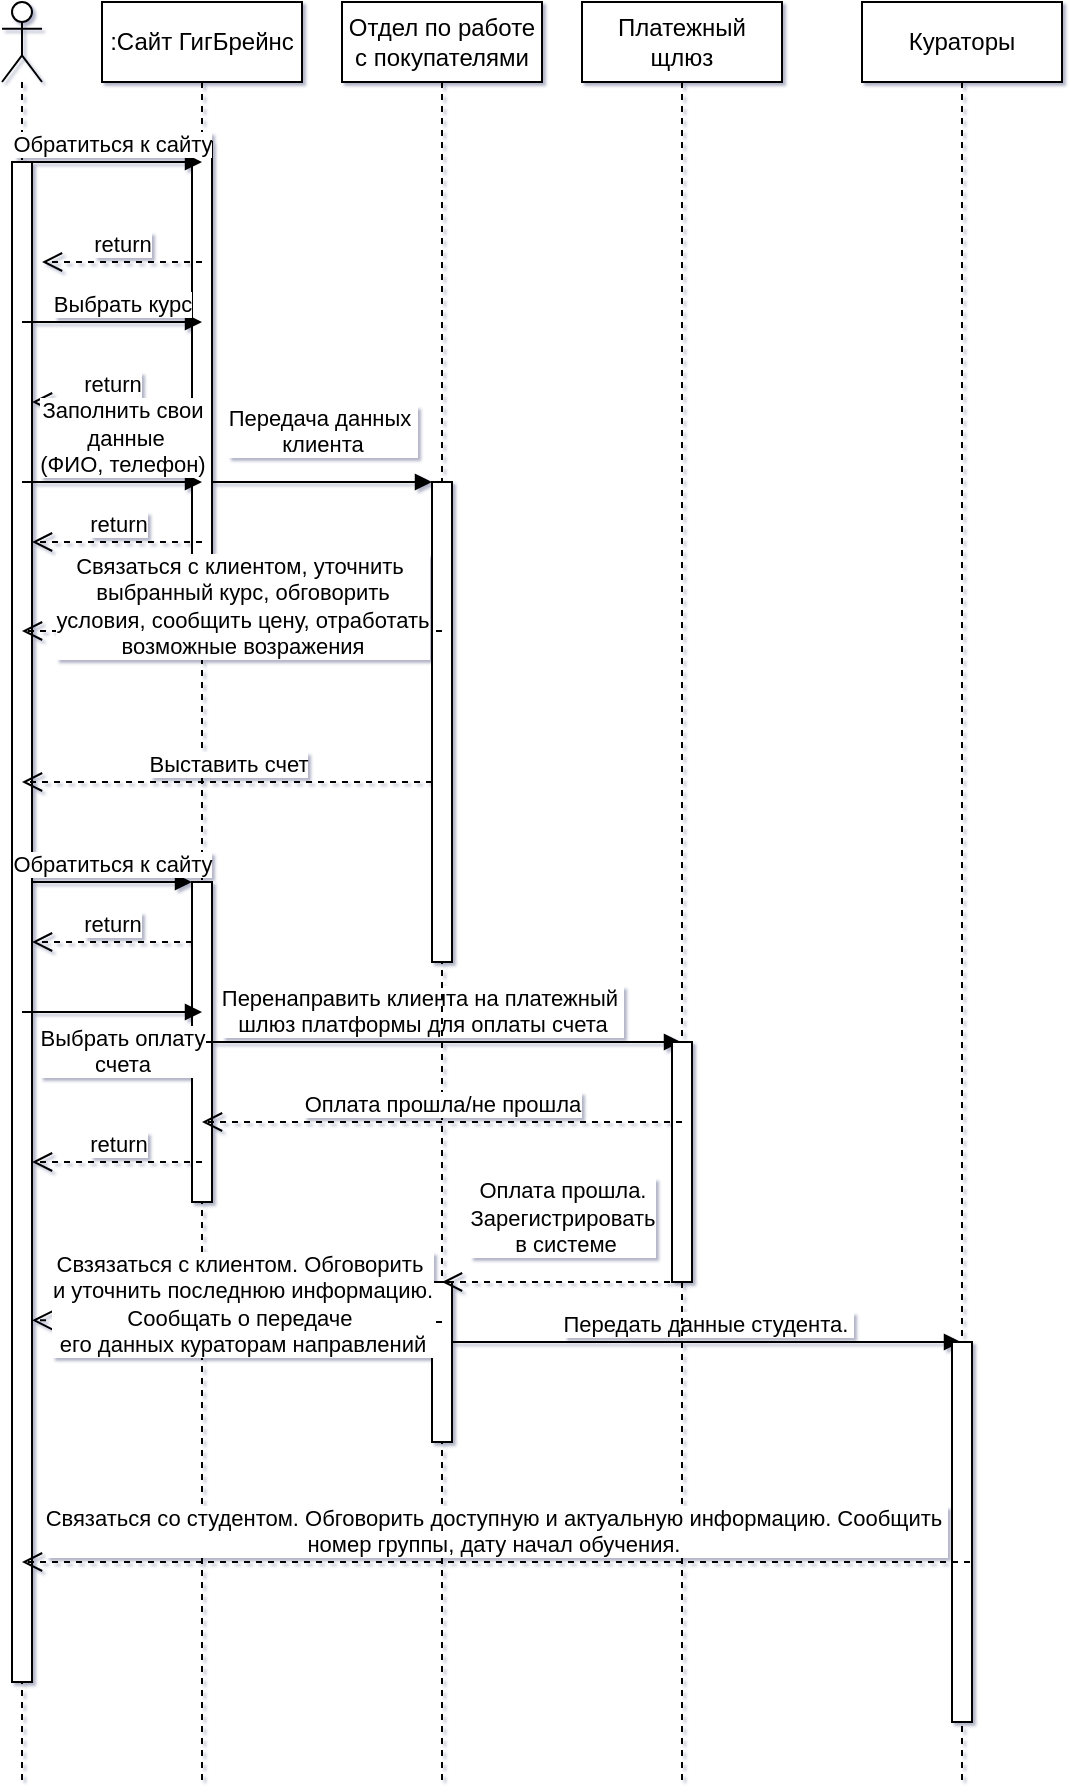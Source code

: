 <mxfile version="20.0.3" type="device"><diagram id="eyuddoP6ep_rvVnJxU_e" name="Страница 1"><mxGraphModel dx="1102" dy="659" grid="1" gridSize="10" guides="1" tooltips="1" connect="1" arrows="1" fold="1" page="1" pageScale="1" pageWidth="827" pageHeight="1169" math="0" shadow="1"><root><mxCell id="0"/><mxCell id="1" parent="0"/><mxCell id="fuDzWVWuzyADUc0fLGNC-2" value="" style="shape=umlLifeline;participant=umlActor;perimeter=lifelinePerimeter;whiteSpace=wrap;html=1;container=1;collapsible=0;recursiveResize=0;verticalAlign=top;spacingTop=36;outlineConnect=0;" parent="1" vertex="1"><mxGeometry x="10" y="80" width="20" height="890" as="geometry"/></mxCell><mxCell id="9HfFf8eomLE6EIj7YIhM-5" value="" style="html=1;points=[];perimeter=orthogonalPerimeter;" vertex="1" parent="fuDzWVWuzyADUc0fLGNC-2"><mxGeometry x="5" y="80" width="10" height="760" as="geometry"/></mxCell><mxCell id="9HfFf8eomLE6EIj7YIhM-2" value=":Сайт ГигБрейнс" style="shape=umlLifeline;perimeter=lifelinePerimeter;whiteSpace=wrap;html=1;container=1;collapsible=0;recursiveResize=0;outlineConnect=0;" vertex="1" parent="1"><mxGeometry x="60" y="80" width="100" height="890" as="geometry"/></mxCell><mxCell id="9HfFf8eomLE6EIj7YIhM-9" value="" style="html=1;points=[];perimeter=orthogonalPerimeter;" vertex="1" parent="9HfFf8eomLE6EIj7YIhM-2"><mxGeometry x="45" y="70" width="10" height="210" as="geometry"/></mxCell><mxCell id="9HfFf8eomLE6EIj7YIhM-10" value="return" style="html=1;verticalAlign=bottom;endArrow=open;dashed=1;endSize=8;rounded=0;" edge="1" parent="9HfFf8eomLE6EIj7YIhM-2"><mxGeometry relative="1" as="geometry"><mxPoint x="45" y="200" as="sourcePoint"/><mxPoint x="-35" y="200" as="targetPoint"/></mxGeometry></mxCell><mxCell id="9HfFf8eomLE6EIj7YIhM-14" value="Передача данных&amp;nbsp;&lt;br&gt;клиента" style="html=1;verticalAlign=bottom;endArrow=block;rounded=0;" edge="1" parent="9HfFf8eomLE6EIj7YIhM-2" target="9HfFf8eomLE6EIj7YIhM-13"><mxGeometry y="10" width="80" relative="1" as="geometry"><mxPoint x="55" y="240" as="sourcePoint"/><mxPoint x="145" y="240" as="targetPoint"/><mxPoint as="offset"/></mxGeometry></mxCell><mxCell id="9HfFf8eomLE6EIj7YIhM-19" value="Обратиться к сайту" style="html=1;verticalAlign=bottom;endArrow=block;rounded=0;" edge="1" parent="9HfFf8eomLE6EIj7YIhM-2" target="9HfFf8eomLE6EIj7YIhM-20"><mxGeometry width="80" relative="1" as="geometry"><mxPoint x="-35" y="440" as="sourcePoint"/><mxPoint x="45" y="440" as="targetPoint"/></mxGeometry></mxCell><mxCell id="9HfFf8eomLE6EIj7YIhM-20" value="" style="html=1;points=[];perimeter=orthogonalPerimeter;" vertex="1" parent="9HfFf8eomLE6EIj7YIhM-2"><mxGeometry x="45" y="440" width="10" height="160" as="geometry"/></mxCell><mxCell id="9HfFf8eomLE6EIj7YIhM-21" value="return" style="html=1;verticalAlign=bottom;endArrow=open;dashed=1;endSize=8;rounded=0;" edge="1" parent="9HfFf8eomLE6EIj7YIhM-2"><mxGeometry relative="1" as="geometry"><mxPoint x="45" y="470" as="sourcePoint"/><mxPoint x="-35" y="470" as="targetPoint"/></mxGeometry></mxCell><mxCell id="9HfFf8eomLE6EIj7YIhM-26" value="Перенаправить клиента на платежный&amp;nbsp;&lt;br&gt;шлюз платформы для оплаты счета" style="html=1;verticalAlign=bottom;endArrow=block;rounded=0;" edge="1" parent="9HfFf8eomLE6EIj7YIhM-2" target="9HfFf8eomLE6EIj7YIhM-18"><mxGeometry x="-0.081" width="80" relative="1" as="geometry"><mxPoint x="50" y="520" as="sourcePoint"/><mxPoint x="130" y="520" as="targetPoint"/><mxPoint as="offset"/></mxGeometry></mxCell><mxCell id="9HfFf8eomLE6EIj7YIhM-6" value="Обратиться к сайту&lt;br&gt;" style="html=1;verticalAlign=bottom;endArrow=block;rounded=0;" edge="1" parent="1"><mxGeometry width="80" relative="1" as="geometry"><mxPoint x="20" y="160" as="sourcePoint"/><mxPoint x="110" y="160" as="targetPoint"/></mxGeometry></mxCell><mxCell id="9HfFf8eomLE6EIj7YIhM-7" value="return" style="html=1;verticalAlign=bottom;endArrow=open;dashed=1;endSize=8;rounded=0;" edge="1" parent="1"><mxGeometry relative="1" as="geometry"><mxPoint x="110" y="210" as="sourcePoint"/><mxPoint x="30" y="210" as="targetPoint"/></mxGeometry></mxCell><mxCell id="9HfFf8eomLE6EIj7YIhM-8" value="Выбрать курс" style="html=1;verticalAlign=bottom;endArrow=block;rounded=0;" edge="1" parent="1"><mxGeometry x="0.111" width="80" relative="1" as="geometry"><mxPoint x="20" y="240" as="sourcePoint"/><mxPoint x="110" y="240" as="targetPoint"/><mxPoint as="offset"/></mxGeometry></mxCell><mxCell id="9HfFf8eomLE6EIj7YIhM-11" value="Заполнить свои&lt;br&gt;&amp;nbsp;данные&lt;br&gt;(ФИО, телефон)" style="html=1;verticalAlign=bottom;endArrow=block;rounded=0;" edge="1" parent="1"><mxGeometry x="0.111" width="80" relative="1" as="geometry"><mxPoint x="20" y="320" as="sourcePoint"/><mxPoint x="110" y="320" as="targetPoint"/><mxPoint as="offset"/></mxGeometry></mxCell><mxCell id="9HfFf8eomLE6EIj7YIhM-12" value="Отдел по работе с покупателями" style="shape=umlLifeline;perimeter=lifelinePerimeter;whiteSpace=wrap;html=1;container=1;collapsible=0;recursiveResize=0;outlineConnect=0;" vertex="1" parent="1"><mxGeometry x="180" y="80" width="100" height="890" as="geometry"/></mxCell><mxCell id="9HfFf8eomLE6EIj7YIhM-13" value="" style="html=1;points=[];perimeter=orthogonalPerimeter;" vertex="1" parent="9HfFf8eomLE6EIj7YIhM-12"><mxGeometry x="45" y="240" width="10" height="240" as="geometry"/></mxCell><mxCell id="9HfFf8eomLE6EIj7YIhM-17" value="Выставить счет" style="html=1;verticalAlign=bottom;endArrow=open;dashed=1;endSize=8;rounded=0;" edge="1" parent="9HfFf8eomLE6EIj7YIhM-12" target="fuDzWVWuzyADUc0fLGNC-2"><mxGeometry relative="1" as="geometry"><mxPoint x="45" y="390" as="sourcePoint"/><mxPoint x="-35" y="390" as="targetPoint"/></mxGeometry></mxCell><mxCell id="9HfFf8eomLE6EIj7YIhM-31" value="" style="html=1;points=[];perimeter=orthogonalPerimeter;" vertex="1" parent="9HfFf8eomLE6EIj7YIhM-12"><mxGeometry x="45" y="640" width="10" height="80" as="geometry"/></mxCell><mxCell id="9HfFf8eomLE6EIj7YIhM-35" value="Передать данные студента.&amp;nbsp;" style="html=1;verticalAlign=bottom;endArrow=block;rounded=0;" edge="1" parent="9HfFf8eomLE6EIj7YIhM-12" target="9HfFf8eomLE6EIj7YIhM-34"><mxGeometry width="80" relative="1" as="geometry"><mxPoint x="55" y="670" as="sourcePoint"/><mxPoint x="135" y="670" as="targetPoint"/></mxGeometry></mxCell><mxCell id="9HfFf8eomLE6EIj7YIhM-15" value="return" style="html=1;verticalAlign=bottom;endArrow=open;dashed=1;endSize=8;rounded=0;" edge="1" parent="1" target="9HfFf8eomLE6EIj7YIhM-5"><mxGeometry relative="1" as="geometry"><mxPoint x="110" y="350" as="sourcePoint"/><mxPoint x="30" y="350" as="targetPoint"/></mxGeometry></mxCell><mxCell id="9HfFf8eomLE6EIj7YIhM-16" value="Связаться с клиентом, уточнить&amp;nbsp;&lt;br&gt;выбранный курс, обговорить&lt;br&gt;условия,&amp;nbsp;сообщить цену, отработать &lt;br&gt;возможные возражения" style="html=1;verticalAlign=bottom;endArrow=open;dashed=1;endSize=8;rounded=0;" edge="1" parent="1" target="fuDzWVWuzyADUc0fLGNC-2"><mxGeometry x="-0.05" y="16" relative="1" as="geometry"><mxPoint x="230" y="394.5" as="sourcePoint"/><mxPoint x="150" y="394.5" as="targetPoint"/><mxPoint as="offset"/></mxGeometry></mxCell><mxCell id="9HfFf8eomLE6EIj7YIhM-18" value="Платежный щлюз" style="shape=umlLifeline;perimeter=lifelinePerimeter;whiteSpace=wrap;html=1;container=1;collapsible=0;recursiveResize=0;outlineConnect=0;" vertex="1" parent="1"><mxGeometry x="300" y="80" width="100" height="890" as="geometry"/></mxCell><mxCell id="9HfFf8eomLE6EIj7YIhM-25" value="" style="html=1;points=[];perimeter=orthogonalPerimeter;" vertex="1" parent="9HfFf8eomLE6EIj7YIhM-18"><mxGeometry x="45" y="520" width="10" height="120" as="geometry"/></mxCell><mxCell id="9HfFf8eomLE6EIj7YIhM-22" value="Выбрать оплату&lt;br&gt;счета" style="html=1;verticalAlign=bottom;endArrow=block;rounded=0;" edge="1" parent="1"><mxGeometry x="0.111" y="-35" width="80" relative="1" as="geometry"><mxPoint x="20" y="585" as="sourcePoint"/><mxPoint x="110" y="585" as="targetPoint"/><mxPoint as="offset"/></mxGeometry></mxCell><mxCell id="9HfFf8eomLE6EIj7YIhM-29" value="Оплата прошла/не прошла" style="html=1;verticalAlign=bottom;endArrow=open;dashed=1;endSize=8;rounded=0;" edge="1" parent="1" target="9HfFf8eomLE6EIj7YIhM-2"><mxGeometry relative="1" as="geometry"><mxPoint x="350" y="640" as="sourcePoint"/><mxPoint x="270" y="640" as="targetPoint"/></mxGeometry></mxCell><mxCell id="9HfFf8eomLE6EIj7YIhM-30" value="return" style="html=1;verticalAlign=bottom;endArrow=open;dashed=1;endSize=8;rounded=0;" edge="1" parent="1" target="9HfFf8eomLE6EIj7YIhM-5"><mxGeometry relative="1" as="geometry"><mxPoint x="110" y="660" as="sourcePoint"/><mxPoint x="30" y="660" as="targetPoint"/></mxGeometry></mxCell><mxCell id="9HfFf8eomLE6EIj7YIhM-32" value="Оплата прошла. &lt;br&gt;Зарегистрировать&lt;br&gt;&amp;nbsp;в системе" style="html=1;verticalAlign=bottom;endArrow=open;dashed=1;endSize=8;rounded=0;" edge="1" parent="1" target="9HfFf8eomLE6EIj7YIhM-12"><mxGeometry x="-0.003" y="-10" relative="1" as="geometry"><mxPoint x="350" y="720" as="sourcePoint"/><mxPoint x="270" y="720" as="targetPoint"/><mxPoint as="offset"/></mxGeometry></mxCell><mxCell id="9HfFf8eomLE6EIj7YIhM-33" value="Свзязаться с клиентом. Обговорить&amp;nbsp;&lt;br&gt;и уточнить последнюю информацию.&lt;br&gt;Сообщать о передаче&amp;nbsp;&lt;br&gt;его данных кураторам направлений" style="html=1;verticalAlign=bottom;endArrow=open;dashed=1;endSize=8;rounded=0;entryX=1;entryY=0.762;entryDx=0;entryDy=0;entryPerimeter=0;" edge="1" parent="1" target="9HfFf8eomLE6EIj7YIhM-5"><mxGeometry x="-0.025" y="20" relative="1" as="geometry"><mxPoint x="230" y="740" as="sourcePoint"/><mxPoint x="150" y="740" as="targetPoint"/><mxPoint as="offset"/></mxGeometry></mxCell><mxCell id="9HfFf8eomLE6EIj7YIhM-34" value="Кураторы" style="shape=umlLifeline;perimeter=lifelinePerimeter;whiteSpace=wrap;html=1;container=1;collapsible=0;recursiveResize=0;outlineConnect=0;" vertex="1" parent="1"><mxGeometry x="440" y="80" width="100" height="890" as="geometry"/></mxCell><mxCell id="9HfFf8eomLE6EIj7YIhM-36" value="" style="html=1;points=[];perimeter=orthogonalPerimeter;" vertex="1" parent="9HfFf8eomLE6EIj7YIhM-34"><mxGeometry x="45" y="670" width="10" height="190" as="geometry"/></mxCell><mxCell id="9HfFf8eomLE6EIj7YIhM-37" value="Связаться со студентом. Обговорить доступную и актуальную информацию. Сообщить&amp;nbsp;&lt;br&gt;номер группы, дату начал обучения.&amp;nbsp;" style="html=1;verticalAlign=bottom;endArrow=open;dashed=1;endSize=8;rounded=0;" edge="1" parent="1" target="fuDzWVWuzyADUc0fLGNC-2"><mxGeometry relative="1" as="geometry"><mxPoint x="494" y="860" as="sourcePoint"/><mxPoint x="414" y="860" as="targetPoint"/></mxGeometry></mxCell></root></mxGraphModel></diagram></mxfile>